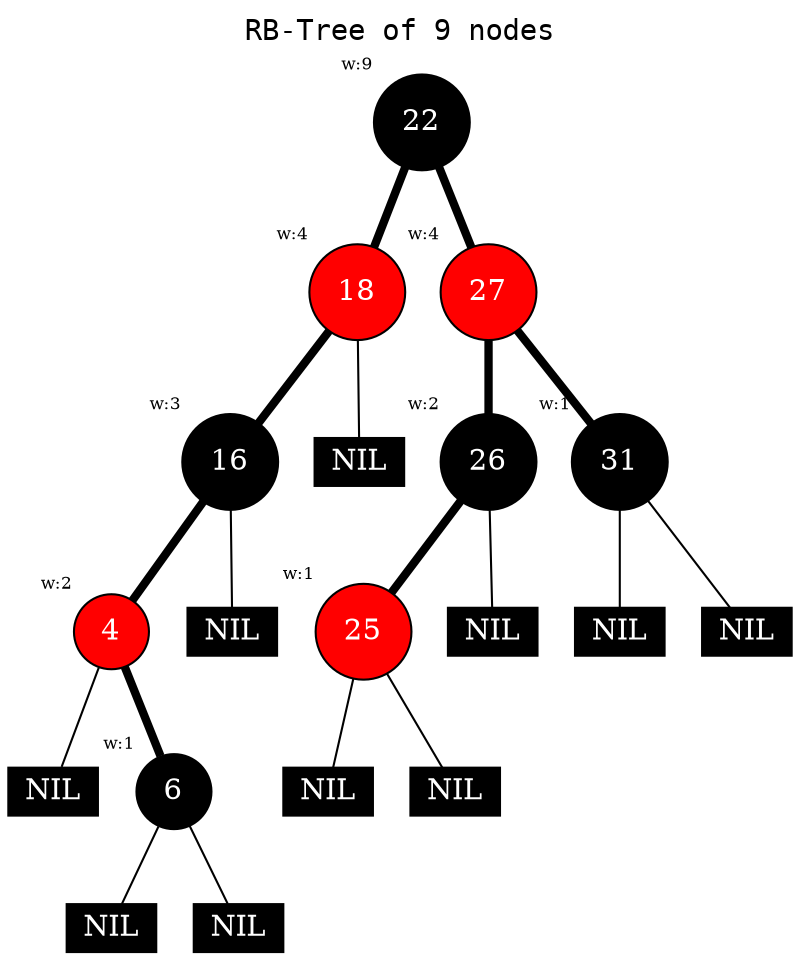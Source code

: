 digraph {
  fontname="DejaVuSansMono"
  label="RB-Tree of 9 nodes"
  labelloc=t
  edge [
    arrowhead="none"
  ];
  node [
    fontcolor=white
    labelloc=c
    lp=3
  ]
  "4" [label=22,xlabel=<<font color="black" point-size="8">w:9</font>>,style=filled,shape=circle,fillcolor=black];
  "3" [label=18,xlabel=<<font color="black" point-size="8">w:4</font>>,style=filled,shape=circle,fillcolor=red];
  "4" -> "3" [penwidth=4];
  "1" [label=16,xlabel=<<font color="black" point-size="8">w:3</font>>,style=filled,shape=circle,fillcolor=black];
  "3" -> "1" [penwidth=4];
  "2" [label=4,xlabel=<<font color="black" point-size="8">w:2</font>>,style=filled,shape=circle,fillcolor=red];
  "1" -> "2" [penwidth=4];
   "10" [label="NIL",shape=rectangle,style=filled,width=0.2,height=0.2,fillcolor=black];
   "2" -> "10";
  "7" [label=6,xlabel=<<font color="black" point-size="8">w:1</font>>,style=filled,shape=circle,fillcolor=black];
  "2" -> "7" [penwidth=4];
   "11" [label="NIL",shape=rectangle,style=filled,width=0.2,height=0.2,fillcolor=black];
   "7" -> "11";
   "12" [label="NIL",shape=rectangle,style=filled,width=0.2,height=0.2,fillcolor=black];
   "7" -> "12";
   "13" [label="NIL",shape=rectangle,style=filled,width=0.2,height=0.2,fillcolor=black];
   "1" -> "13";
   "14" [label="NIL",shape=rectangle,style=filled,width=0.2,height=0.2,fillcolor=black];
   "3" -> "14";
  "5" [label=27,xlabel=<<font color="black" point-size="8">w:4</font>>,style=filled,shape=circle,fillcolor=red];
  "4" -> "5" [penwidth=4];
  "8" [label=26,xlabel=<<font color="black" point-size="8">w:2</font>>,style=filled,shape=circle,fillcolor=black];
  "5" -> "8" [penwidth=4];
  "9" [label=25,xlabel=<<font color="black" point-size="8">w:1</font>>,style=filled,shape=circle,fillcolor=red];
  "8" -> "9" [penwidth=4];
   "15" [label="NIL",shape=rectangle,style=filled,width=0.2,height=0.2,fillcolor=black];
   "9" -> "15";
   "16" [label="NIL",shape=rectangle,style=filled,width=0.2,height=0.2,fillcolor=black];
   "9" -> "16";
   "17" [label="NIL",shape=rectangle,style=filled,width=0.2,height=0.2,fillcolor=black];
   "8" -> "17";
  "6" [label=31,xlabel=<<font color="black" point-size="8">w:1</font>>,style=filled,shape=circle,fillcolor=black];
  "5" -> "6" [penwidth=4];
   "18" [label="NIL",shape=rectangle,style=filled,width=0.2,height=0.2,fillcolor=black];
   "6" -> "18";
   "19" [label="NIL",shape=rectangle,style=filled,width=0.2,height=0.2,fillcolor=black];
   "6" -> "19";
}
